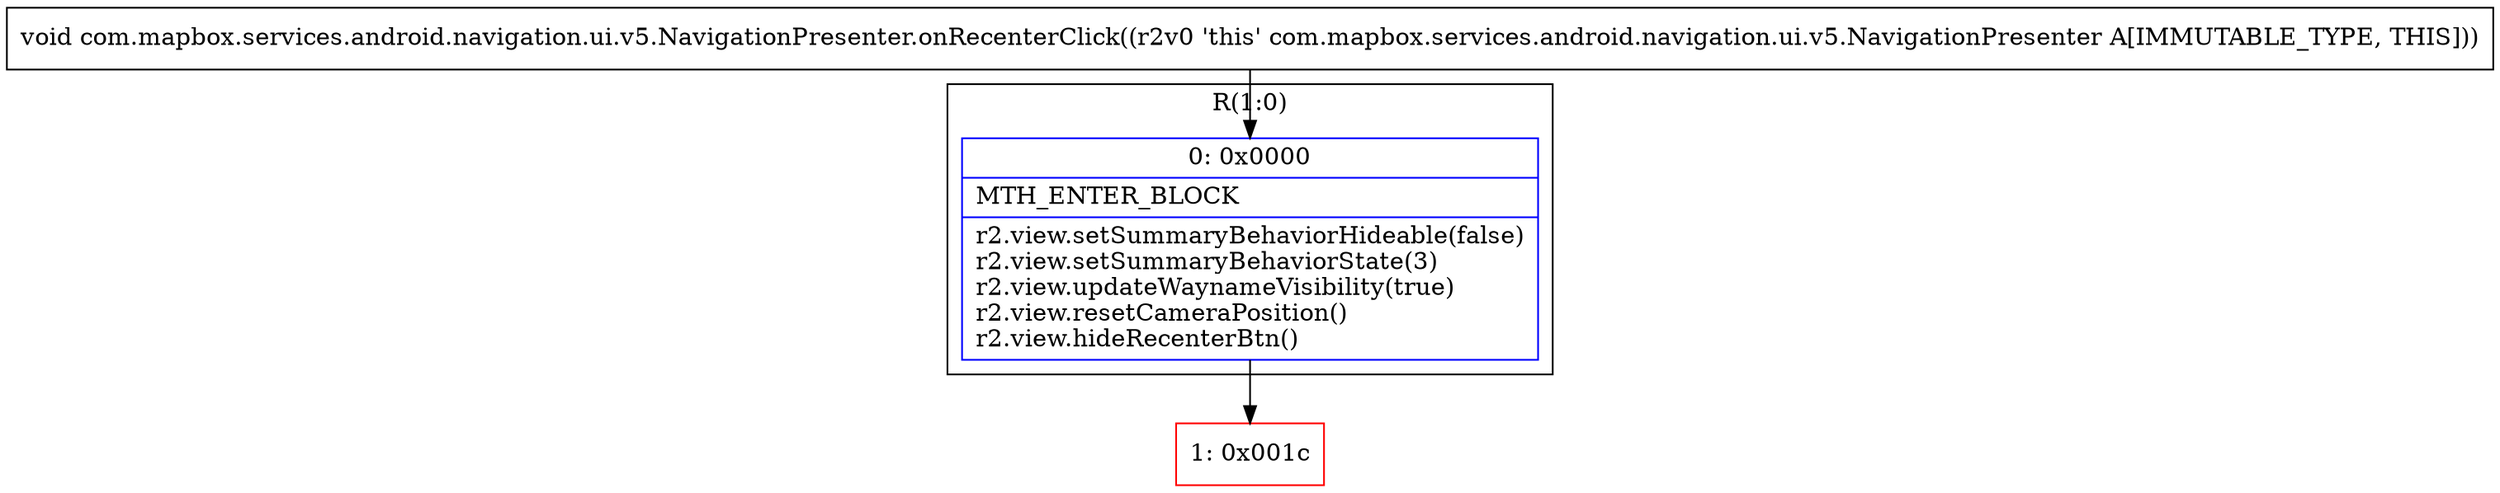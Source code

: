 digraph "CFG forcom.mapbox.services.android.navigation.ui.v5.NavigationPresenter.onRecenterClick()V" {
subgraph cluster_Region_206620994 {
label = "R(1:0)";
node [shape=record,color=blue];
Node_0 [shape=record,label="{0\:\ 0x0000|MTH_ENTER_BLOCK\l|r2.view.setSummaryBehaviorHideable(false)\lr2.view.setSummaryBehaviorState(3)\lr2.view.updateWaynameVisibility(true)\lr2.view.resetCameraPosition()\lr2.view.hideRecenterBtn()\l}"];
}
Node_1 [shape=record,color=red,label="{1\:\ 0x001c}"];
MethodNode[shape=record,label="{void com.mapbox.services.android.navigation.ui.v5.NavigationPresenter.onRecenterClick((r2v0 'this' com.mapbox.services.android.navigation.ui.v5.NavigationPresenter A[IMMUTABLE_TYPE, THIS])) }"];
MethodNode -> Node_0;
Node_0 -> Node_1;
}

